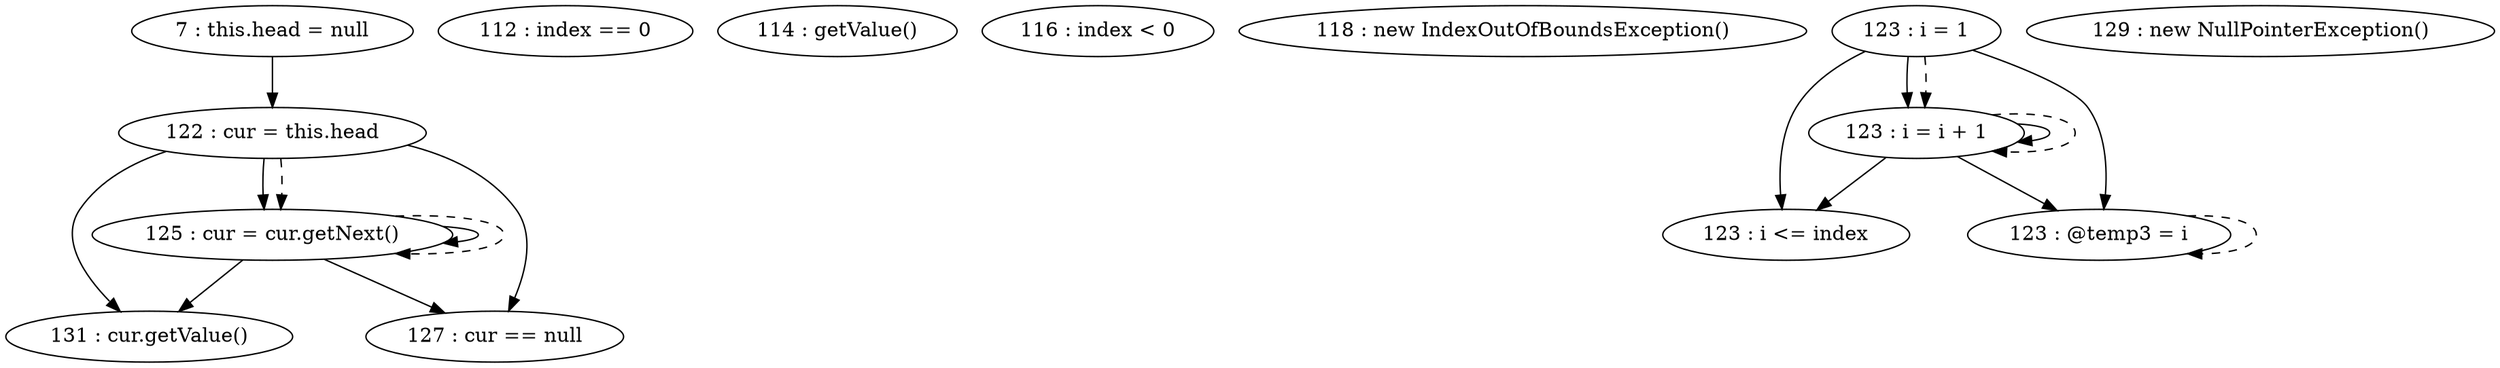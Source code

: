 digraph G {
"7 : this.head = null"
"7 : this.head = null" -> "122 : cur = this.head"
"112 : index == 0"
"114 : getValue()"
"116 : index < 0"
"118 : new IndexOutOfBoundsException()"
"122 : cur = this.head"
"122 : cur = this.head" -> "131 : cur.getValue()"
"122 : cur = this.head" -> "125 : cur = cur.getNext()"
"122 : cur = this.head" -> "127 : cur == null"
"122 : cur = this.head" -> "125 : cur = cur.getNext()" [style=dashed]
"123 : i = 1"
"123 : i = 1" -> "123 : i <= index"
"123 : i = 1" -> "123 : i = i + 1"
"123 : i = 1" -> "123 : @temp3 = i"
"123 : i = 1" -> "123 : i = i + 1" [style=dashed]
"123 : i <= index"
"125 : cur = cur.getNext()"
"125 : cur = cur.getNext()" -> "131 : cur.getValue()"
"125 : cur = cur.getNext()" -> "125 : cur = cur.getNext()"
"125 : cur = cur.getNext()" -> "127 : cur == null"
"125 : cur = cur.getNext()" -> "125 : cur = cur.getNext()" [style=dashed]
"123 : @temp3 = i"
"123 : @temp3 = i" -> "123 : @temp3 = i" [style=dashed]
"123 : i = i + 1"
"123 : i = i + 1" -> "123 : i <= index"
"123 : i = i + 1" -> "123 : i = i + 1"
"123 : i = i + 1" -> "123 : @temp3 = i"
"123 : i = i + 1" -> "123 : i = i + 1" [style=dashed]
"127 : cur == null"
"129 : new NullPointerException()"
"131 : cur.getValue()"
}